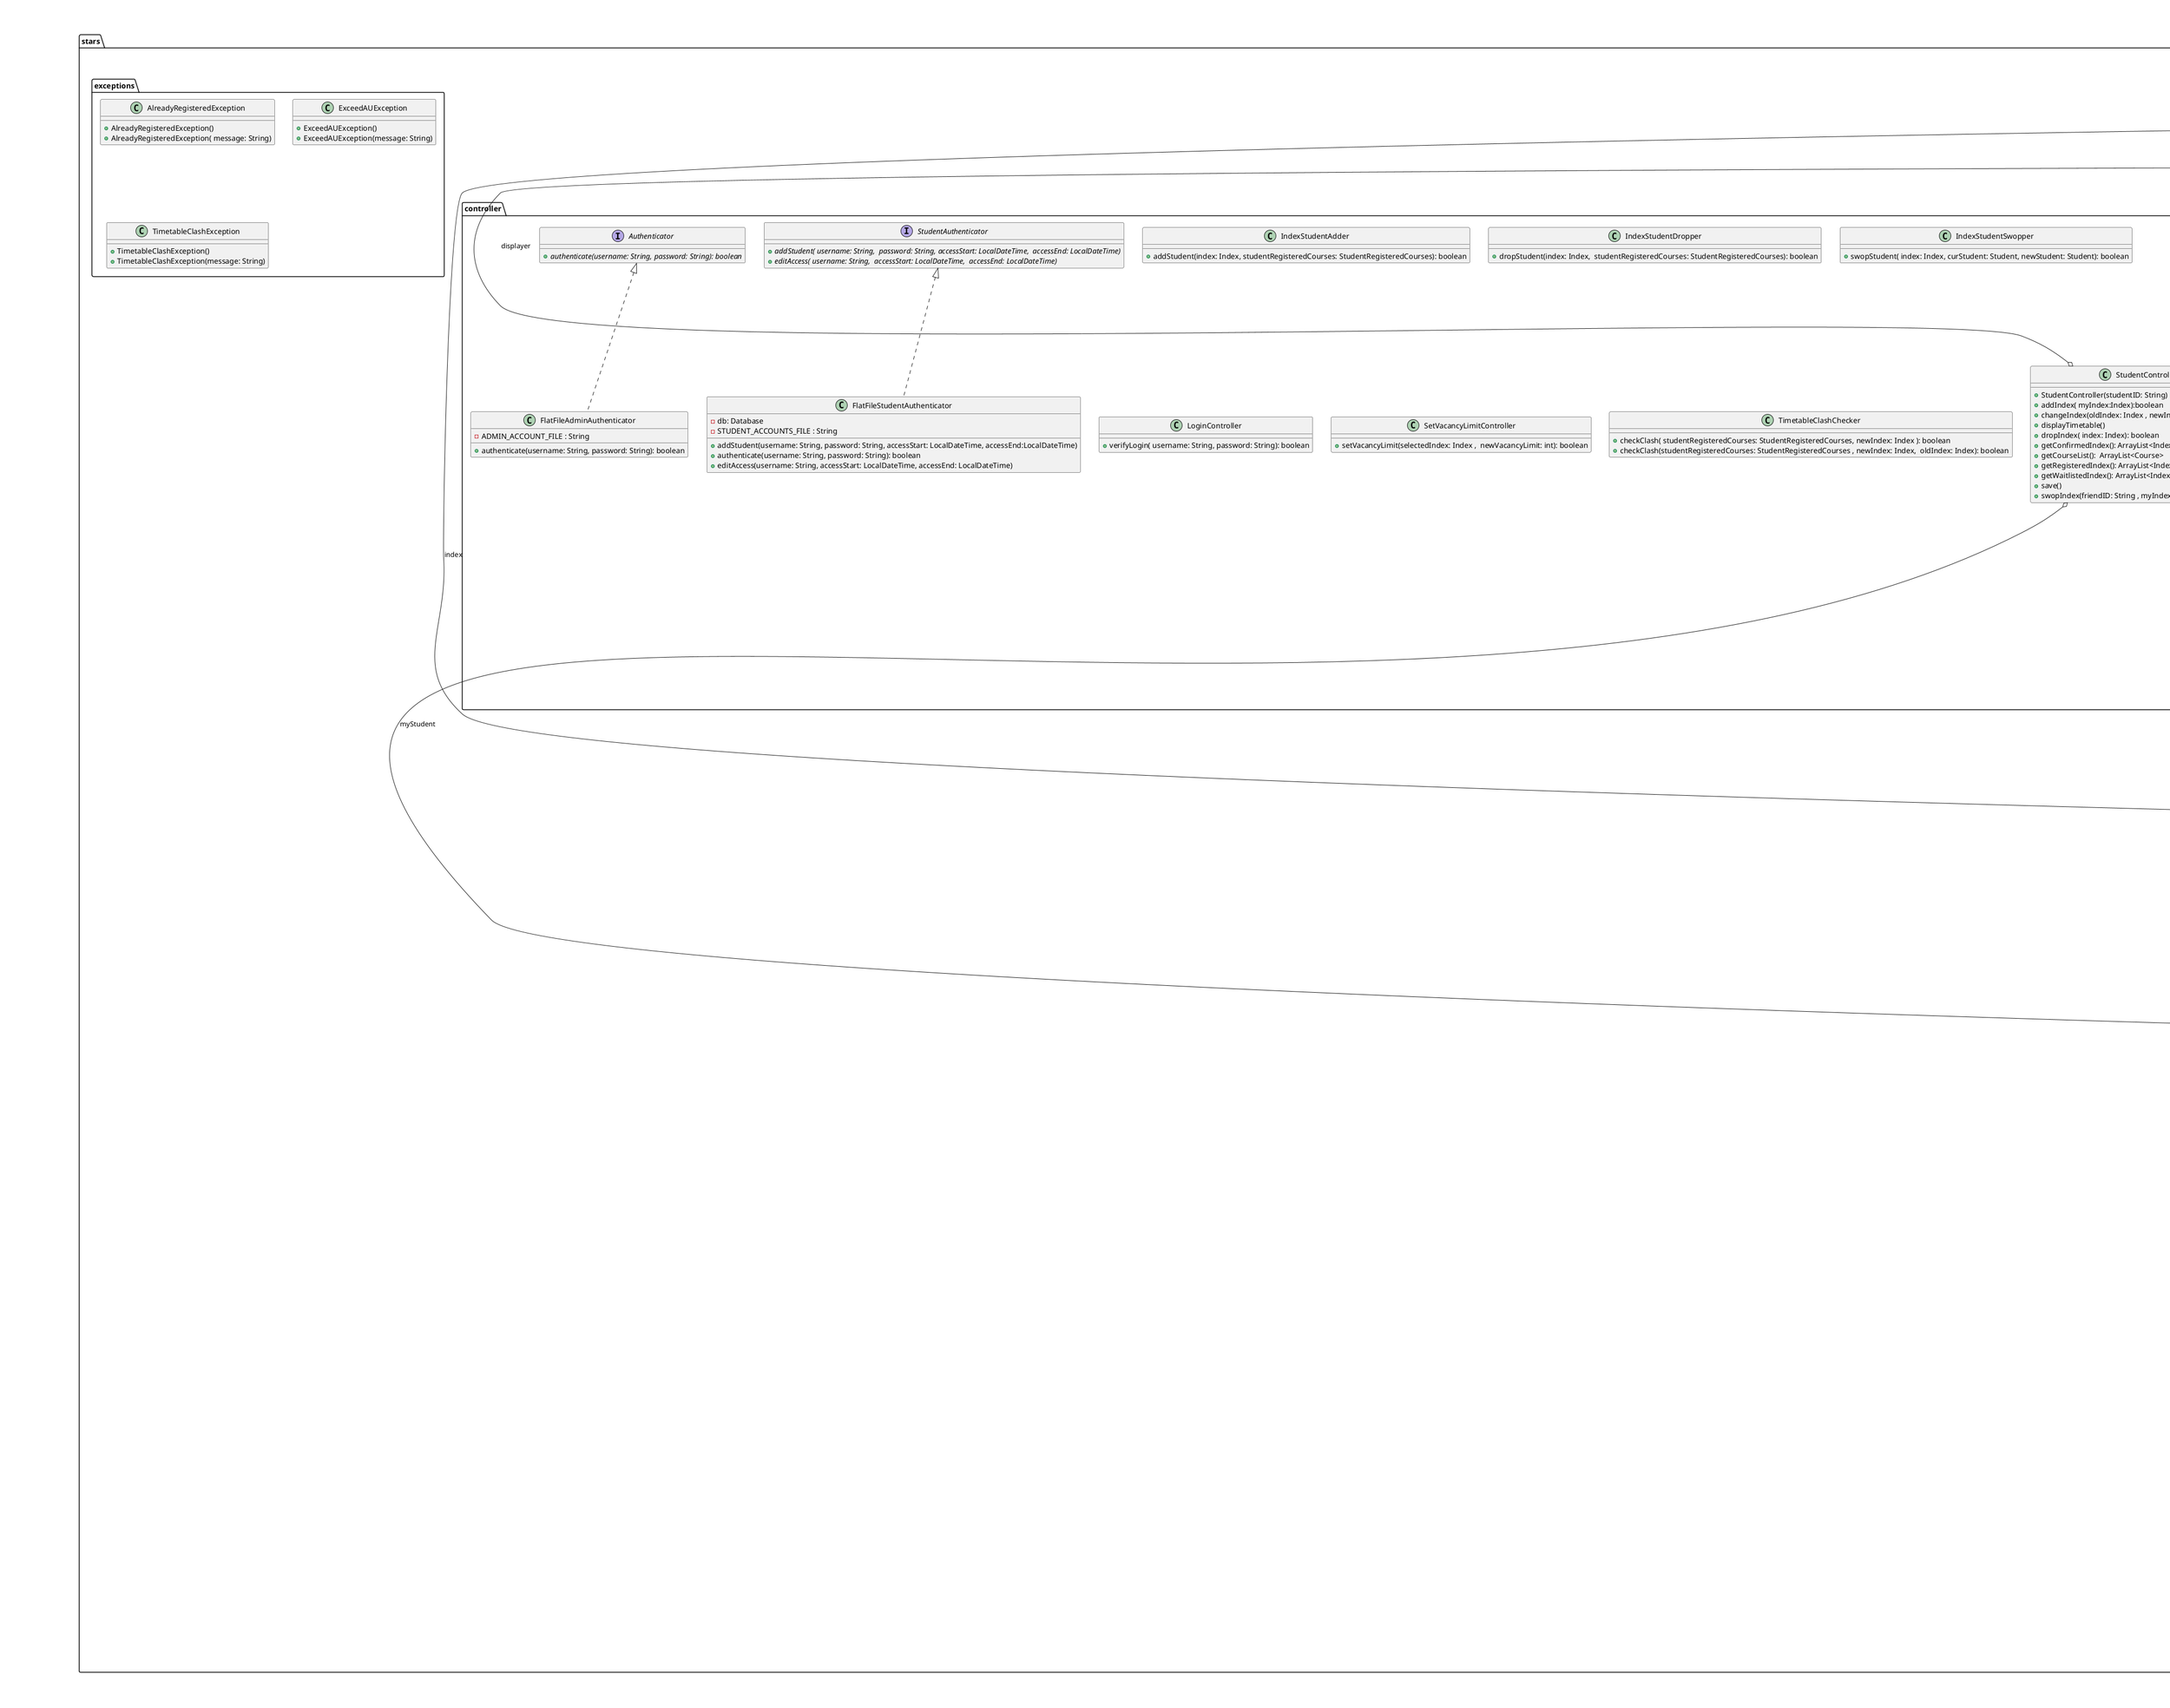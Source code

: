 @startuml

title __CZ2002's Class Diagram__\n

  namespace stars.boundary {
    class stars.boundary.AdminUI {
        - adminController : AdminController
        - dateFormatter : DateTimeFormatter
        - timeFormatter : DateTimeFormatter
        + AdminUI()
        + displayMenu()
        - getallcourses()
        - getallstudents()
    }
  }

  namespace stars.boundary {
    class stars.boundary.IndexTimingDisplayer {
        - index : Index
        - HEIGHT : int
        - WIDTH : int
        + IndexTimingDisplayer(index : Index)
        + displayTimetable()
        + pad(s : String) : String
    }
  }

  namespace stars.boundary {
    class stars.boundary.IntScanner {
        {static} + nextInt() : int
    }
  }


  namespace stars.boundary {
    class stars.boundary.LoginUI {
        {static} + main(args : String[])
        {static} - login()
    }
  }


  namespace stars.boundary {
    class stars.boundary.PrintIndexTimetableUI {
        + printIndexTimetable(userControllerInterface : UserControllerInterface)
    }
  }


  namespace stars.boundary {
    abstract class stars.boundary.SelectUI {
        + select(ls : ArrayList<Selectable>) : Selectable
    }
  }


  namespace stars.boundary {
    class stars.boundary.StudentUI {
        - studentController : StudentController
        + StudentUI(studentID : String)
        + displayMenu()
    }
  }


  namespace stars.boundary {
    class stars.boundary.TimetableDisplayer {
        - student : Student
        - HEIGHT : int
        - WIDTH : int
        + TimetableDisplayer(student : Student)
        + displayTimetable()
        + pad(s : String) : String
    }
  }

namespace stars.boundary {
    namespace student {
        class stars.boundary.student.SwopIndexUI {
            + swopIndex(studentController : StudentController)
        }
        class stars.boundary.student.PrintRegisteredCoursesUI {
            + printRegisteredCourses(studentController : StudentController)
        }
        class stars.boundary.student.DropIndexUI {
            + dropIndex(studentController : StudentController)
        }
        class stars.boundary.student.DropIndexUI {
            + dropIndex(studentController : StudentController)
        }
        class stars.boundary.student.DropIndexUI {
            + dropIndex(studentController : StudentController)
        }
        class stars.boundary.student.CheckVacanciesAvailableUI {
            + checkVacanciesAvailable(studentController : StudentController)
        }
        class stars.boundary.student.ChangeIndexUI {
            + changeIndex(studentController : StudentController)
        }
        class stars.boundary.student.AddIndexUI {
            + addIndex(studentController : StudentController)
        }
    }
}


 namespace stars.boundary {
          namespace admin {
            class stars.boundary.admin.AddCourseUI {
                + addCourse(adminController: AdminController,  timeFormatter: DateTimeFormatter)
            }
            class stars.boundary.admin.AddIndexUI {
                + addIndex( adminController: AdminController,  newCourse: Course,  timeFormatter: DateTimeFormatter)
            }
            class stars.boundary.admin.AddStudentUI {
                + addStudent( adminController: AdminController,  dateFormatter: DateTimeFormatter)
            }
            class stars.boundary.admin.CheckVacancyUI {
                + checkVacancy( adminController: AdminController)
            }
            class stars.boundary.admin.EditCourseInformationUI {
                + editCourseInformation( adminController: AdminController,  timeFormatter: DateTimeFormatter)
            }
             class stars.boundary.admin.EditStudentAccessUI {
                + editStudentAccess( adminController: AdminController,  dateFormatter: DateTimeFormatter)
            }
            class stars.boundary.admin.PrintStudentListByCourseUI {
                            + printStudentListByCourse( adminController: AdminController)
                        }
                        class stars.boundary.admin.PrintStudentListByIndexUI {
                                        + printStudentListByIndex(adminController: AdminController)
                                    }
          }
        }


namespace stars.controller {
    class stars.controller.AdminController {
        + AdminController()
        + addCourse(newCourse: Course): boolean
        + addIndex(selectedCourse: Course, newIndex: Index): boolean
        + addStudent(studentName: String, nationality: String, gender: String, studentID: String, degree: String,
                                 email: String, password: String, start: LocalDateTime, end: LocalDateTime): boolean
        + addTiming(newIndex: Index, newTiming: Timing): boolean
        + changeIndexID(selectedIndex: Index, newIndexID: int): boolean
        + createCourse(newCourseID: String, newAU: int, newSchool: String, newCourseName: String): Course
        + createIndex(selectedCourse: Course, newVacancy: int, newIndexNumber, int): Index
        + createTiming(day: Day, type: Type, start: LocalTime, end: LocalTime): Timing
        + dropIndex(selectedCourse: Course, selectedIndex: Index): boolean
        + editAccess(studentID: String, start: LocalDateTime , end: LocalDateTime)
        + getCourseList(): ArrayList<Course>
        + getStudentList(): ArrayList<Student>
        + save()
        + setCourseID(selectedCourse: Course, newCourseID: String): boolean
        + setVacancyLimit(selectedIndex: Index, newVacancyLimit: int): boolean
    }
  }


  namespace stars.controller {
    interface stars.controller.Authenticator {
        {abstract} + authenticate(username: String, password: String): boolean
    }
  }


  namespace stars.controller {
    class stars.controller.DatabaseManager {
        - db: Database
        - DATABASE_FILE : String
        + DatabaseManager()
        + addCourse(course: Course): boolean
        + addStudent(student: Student): boolean
        + findStudent(studentID: String): Student
        + getCoursesArray(): ArrayList<Course>
        + getStudentArray(): ArrayList<Student>
        + saveInformation()
        - loadInformation()
    }
  }


  namespace stars.controller {
    class stars.controller.FlatFileAdminAuthenticator {
        - ADMIN_ACCOUNT_FILE : String
        + authenticate(username: String, password: String): boolean
    }
  }


  namespace stars.controller {
    class stars.controller.FlatFileStudentAuthenticator {
        - db: Database
        - STUDENT_ACCOUNTS_FILE : String
        + addStudent(username: String, password: String, accessStart: LocalDateTime, accessEnd:LocalDateTime)
        + authenticate(username: String, password: String): boolean
        + editAccess(username: String, accessStart: LocalDateTime, accessEnd: LocalDateTime)
    }
  }


  namespace stars.controller {
    class stars.controller.IndexStudentAdder {
        + addStudent(index: Index, studentRegisteredCourses: StudentRegisteredCourses): boolean
    }
  }


  namespace stars.controller {
    class stars.controller.IndexStudentDropper {
        + dropStudent(index: Index,  studentRegisteredCourses: StudentRegisteredCourses): boolean
    }
  }


  namespace stars.controller {
    class stars.controller.IndexStudentSwopper {
        + swopStudent( index: Index, curStudent: Student, newStudent: Student): boolean
    }
  }


  namespace stars.controller {
    class stars.controller.LoginController {
        + verifyLogin( username: String, password: String): boolean
    }
  }


  namespace stars.controller {
    class stars.controller.SetVacancyLimitController {
        + setVacancyLimit(selectedIndex: Index ,  newVacancyLimit: int): boolean
    }
  }


  namespace stars.controller {
    interface stars.controller.StudentAuthenticator {
        {abstract} + addStudent( username: String,  password: String, accessStart: LocalDateTime,  accessEnd: LocalDateTime)
        {abstract} + editAccess( username: String,  accessStart: LocalDateTime,  accessEnd: LocalDateTime)
    }
  }

  namespace stars.controller {
    class stars.controller.StudentController {
        + StudentController(studentID: String)
        + addIndex( myIndex:Index):boolean
        + changeIndex(oldIndex: Index , newIndex: Index ): boolean
        + displayTimetable()
        + dropIndex( index: Index): boolean
        + getConfirmedIndex(): ArrayList<Index>
        + getCourseList():  ArrayList<Course>
        + getRegisteredIndex(): ArrayList<Index>
        + getWaitlistedIndex(): ArrayList<Index>
        + save()
        + swopIndex(friendID: String , myIndex: Index): boolean
    }
  }


  namespace stars.controller {
    class stars.controller.TimetableClashChecker {
        + checkClash( studentRegisteredCourses: StudentRegisteredCourses, newIndex: Index ): boolean
        + checkClash(studentRegisteredCourses: StudentRegisteredCourses , newIndex: Index,  oldIndex: Index): boolean
    }
  }


  namespace stars.controller {
    interface stars.controller.UserControllerInterface {
        {abstract} + getCourseList(): ArrayList<Course>
    }
  }





    namespace stars.exceptions {
        class stars.exceptions.AlreadyRegisteredException {
            + AlreadyRegisteredException()
            + AlreadyRegisteredException( message: String)
        }
      }


      namespace stars.exceptions {
        class stars.exceptions.ExceedAUException {
            + ExceedAUException()
            + ExceedAUException(message: String)
        }
      }


      namespace stars.exceptions {
        class stars.exceptions.TimetableClashException {
            + TimetableClashException()
            + TimetableClashException(message: String)
        }
      }






    namespace stars.entity {
    class stars.entity.Course {
        - au : int
        - courseID : String
        - courseName : String
        - indexList : ArrayList<Index>
        - school : String
        + Course(courseID : String, au : int, school : String, courseName : String)
        + addIndex(newIndex : Index) : boolean
        + getAu() : int
        + getCourseID() : String
        + getCourseName() : String
        + getIndexList() : ArrayList<Index>
        + getSchool() : String
        + print() : String
        + setAu(au : int)
        + setCourseID(courseID : String)
        + setCourseName(courseName : String)
        + setIndexList(indexList ArrayList<Index>) 
        + setSchool(school : String)
    }
  }


  namespace stars.entity {
    class stars.entity.Database {
        - coursesArray : ArrayList<Course>
        - studentArray : ArrayList<Student>
        + Database()
        + addCourse(course : Course) : boolean
        + addStudent(student : Student) : boolean
        + findStudent(studentID : String) : Student
        + getCoursesArray() : ArrayList<Course>
        + getStudentArray() : ArrayList<Student>
    }
  }


  namespace stars.entity {
    class stars.entity.EmailService {
        - student : Student
        - password : String
        - username : String
        + EmailService(student Student)
        + sendNotification(index : Index)
    }
  }


  namespace stars.entity {
    class stars.entity.Index {
        - confirmedList : ArrayList<Student>
        - indexNumber : int
        - timings : ArrayList<Timing>
        - vacancy : int
        - vacancyLimit : int
        - course : Course
        - waitList : ArrayList<Student>
        + Index(course : Course, vacancy : int, indexNumber : int)
        + addStudentToConfirmedList(student : Student)
        + addStudentToWaitList(student : Student)
        + addTiming(newTiming : Timing) : boolean
        + dequeueStudent() : Student
        + dropStudentFromConfirmedList(student : Student)
        + dropStudentFromWaitList(student : Student)
        + getAU() : int
        + getConfirmedList() : ArrayList<Student>
        + getCourse() : Course
        + getIndexNumber() : int
        + getTimings() ArrayList<Timing>
        + getVacancy() : int
        + getVacancyLimit() : int
        + getWaitList() : ArrayList<Student> 
        + insertStudentToWaitList(student : Student, location : int)
        + print() : String
        + setConfirmedList(confirmedList : ArrayList<Student>)
        + setCourse(course : Course)
        + setIndexNumber(indexNumber : int)
        + setTimings(timings : ArrayList<Timing>)
        + setVacancy(vacancy : UserControllerInterface)
        + setVacancyLimit(newVacancyLimit : int)
        + setWaitList(waitList : ArrayList<Student>)
    }
  }


  namespace stars.entity {
    interface stars.entity.NotificationInterface {
        {abstract} + sendNotification(index : Index)
    }
  }


  namespace stars.entity {
    interface stars.entity.Selectable {
        {abstract} + print() : String
    }
  }


  namespace stars.entity {
    class stars.entity.Student {
        - degree : String
        - email : String
        - gender : String
        - nationality : String
        - studentID : String
        - studentName : String
        - registeredCourses : StudentRegisteredCourses
        - notificationService : NotificationInterface
        + Student(studentName : String, nationality : String, gender : String, studentID : String, degree : String, email : String)
        + addIndex(index : Index) : boolean
        + changeIndex(oldIndex : Index, newIndex : Index) : boolean
        + checkChangeIndex(friendIndex : Index, myIndex : Index) : boolean
        + dropIndex(index : Index) : boolean
        + getConfirmedIndex() : ArrayList<Index>
        + getDegree() : String
        + getEmail() : String
        + getGender() : String
        + getNationality() : String
        + getRegisteredIndex() : ArrayList<Index>
        + getStudentID() : String
        + getStudentName() : String
        + getWaitlistedIndex() : ArrayList<Index>
        + getregisteredCourses() : StudentRegisteredCourses
        + moveToConfirmed(index : Index)
        + print() : String
        + sendNotification(index : Index)
        + swopPlaces(friendIndex : Index, friend : Student) : boolean
    }
  }


  namespace stars.entity {
    class stars.entity.StudentRegisteredCourses {
        - AU : int
        - confirmedIndexArray : ArrayList<Index>
        - waitlistedIndexArray : ArrayList<Index>
        - owner : Student
        + StudentRegisteredCourses(owner : Student)
        + addAU(au : int)
        + addIndex(index : Index) : boolean
        + addToConfirmedIndexArray(index : Index)
        + addToWaitlistedIndexArray(index : Index)
        + changeIndex(oldIndex : Index, newIndex : Index) : boolean
        + dropIndex(index : Index) : boolean
        + getAU() : int
        + getConfirmedIndexArray() : ArrayList<Index>
        + getIndexList() : ArrayList<Index>
        + getOwner() : Student
        + getWaitlistedIndexArray() : ArrayList<Index>
        + moveToConfirmed(index : Index)
        + removeFromConfirmedIndexArray(index : Index)
        + removeFromWaitlistedIndexArray(index : Index)
        + swopPlaces(friendIndex : Index, friend : Student) : boolean
    }
  }


  namespace stars.entity {
    class stars.entity.Timing {
        - end : LocalTime
        - start : LocalTime
        - day : Day
        - type : Type
        + Timing(day : Day, type : Type, start : LocalTime, end : LocalTime)
        + checkOverlap(otherTiming : Timing) : boolean
        + getDay() : Day
        + getEnd() : LocalTime
        + getStart() : LocalTime
        + getType() : Type
        + setEnd(end : LocalTime)
        + setStart(start : LocalTime)
    }
  }


  namespace stars.entity {
    enum Day {
      FRI
      MON
      THU
      TUE
      WED
    }
  }


  namespace stars.entity {
    enum Type {
      LAB
      LEC
      TUT
    }
  }

  stars.boundary.AdminUI -up-|> stars.boundary.SelectUI
  stars.boundary.AdminUI o-- stars.controller.AdminController : adminController
  stars.boundary.IndexTimingDisplayer o-- stars.entity.Index : index
  stars.boundary.PrintIndexTimetableUI -up-|> stars.boundary.SelectUI
  stars.boundary.StudentUI -up-|> stars.boundary.SelectUI
  stars.boundary.StudentUI o-- stars.controller.StudentController : studentController
  stars.boundary.TimetableDisplayer o-- stars.entity.Student : student

  stars.boundary.admin.AddCourseUI -up-|> stars.boundary.SelectUI
  stars.boundary.admin.CheckVacancyUI -up-|> stars.boundary.SelectUI
  stars.boundary.admin.EditCourseInformationUI -up-|> stars.boundary.SelectUI
  stars.boundary.admin.EditStudentAccessUI -up-|> stars.boundary.SelectUI
  stars.boundary.admin.PrintStudentListByCourseUI -up-|> stars.boundary.SelectUI
  stars.boundary.admin.PrintStudentListByIndexUI -up-|> stars.boundary.SelectUI

  stars.boundary.student.AddIndexUI -up-|> stars.boundary.SelectUI
  stars.boundary.student.ChangeIndexUI -up-|> stars.boundary.SelectUI
  stars.boundary.student.CheckVacanciesAvailableUI -up-|> stars.boundary.SelectUI
  stars.boundary.student.DropIndexUI -up-|> stars.boundary.SelectUI
  stars.boundary.student.SwopIndexUI -up-|> stars.boundary.SelectUI


  stars.controller.AdminController .up.|> stars.controller.UserControllerInterface
  stars.controller.AdminController o-- stars.controller.DatabaseManager : dbManager
  stars.controller.DatabaseManager o-- stars.entity.Database : db
  stars.controller.FlatFileAdminAuthenticator .up.|> stars.controller.Authenticator
  stars.controller.FlatFileStudentAuthenticator .up.|> stars.controller.StudentAuthenticator
  stars.controller.StudentController .up.|> stars.controller.UserControllerInterface
  stars.controller.StudentController o-- stars.controller.DatabaseManager : dbManager
  stars.controller.StudentController o-- stars.boundary.TimetableDisplayer : displayer
  stars.controller.StudentController o-- stars.entity.Student : myStudent

  stars.entity.Course .up.|> java.io.Serializable
  stars.entity.Course .up.|> stars.entity.Selectable
  stars.entity.Database .up.|> java.io.Serializable
  stars.entity.EmailService .up.|> stars.entity.NotificationInterface
  stars.entity.EmailService o-- stars.entity.Student : student
  stars.entity.Index .up.|> java.io.Serializable
  stars.entity.Index .up.|> stars.entity.Selectable
  stars.entity.Index o-- stars.entity.Course : course
  stars.entity.Student .up.|> java.io.Serializable
  stars.entity.Student .up.|> stars.entity.Selectable
  stars.entity.Student o-- stars.entity.NotificationInterface : notificationService
  stars.entity.Student o-- stars.entity.StudentRegisteredCourses : registeredCourses
  stars.entity.StudentRegisteredCourses .up.|> java.io.Serializable
  stars.entity.StudentRegisteredCourses o-- stars.entity.Student : owner
  stars.entity.Timing .up.|> java.io.Serializable
  stars.entity.Timing o-- stars.entity.Timing.Day : day
  stars.entity.Timing o-- stars.entity.Timing.Type : type


right footer


PlantUML diagram generated by SketchIt! (https://bitbucket.org/pmesmeur/sketch.it)
For more information about this tool, please contact philippe.mesmeur@gmail.com
endfooter

@enduml
